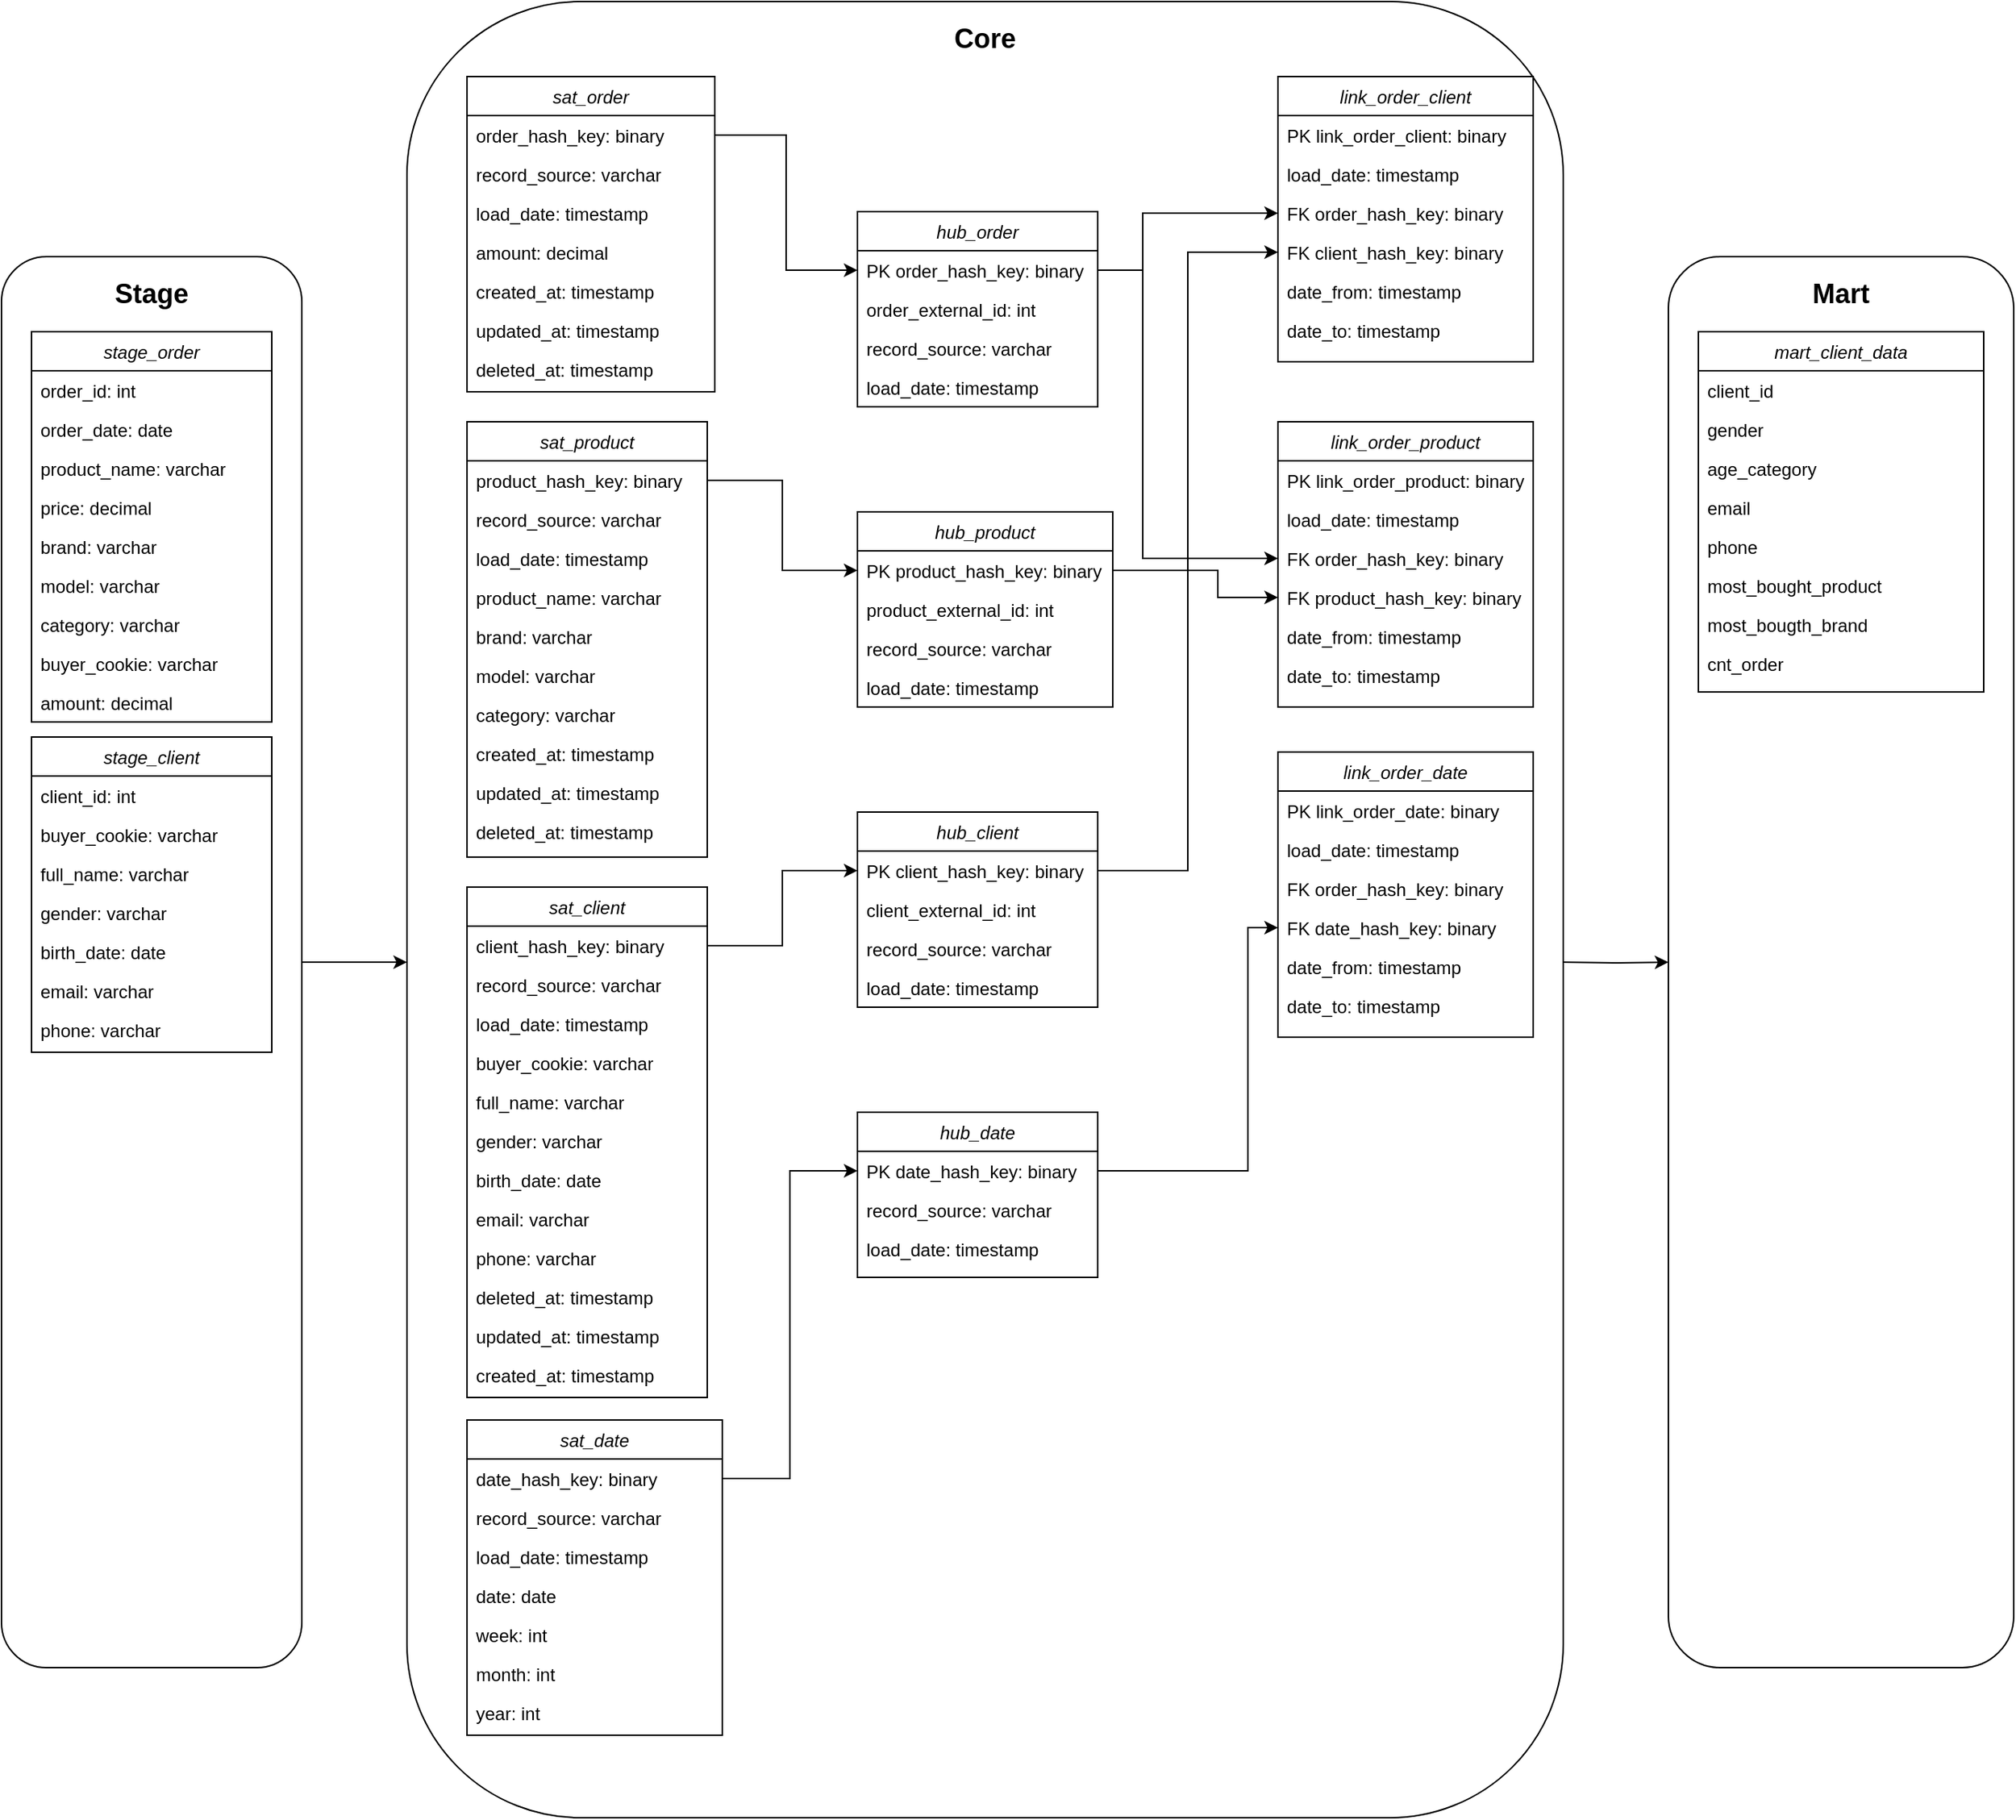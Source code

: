 <mxfile>
    <diagram id="C5RBs43oDa-KdzZeNtuy" name="Page-1">
        <mxGraphModel dx="2689" dy="2463" grid="1" gridSize="10" guides="1" tooltips="1" connect="1" arrows="1" fold="1" page="1" pageScale="1" pageWidth="3300" pageHeight="4681" math="0" shadow="0">
            <root>
                <mxCell id="WIyWlLk6GJQsqaUBKTNV-0"/>
                <mxCell id="WIyWlLk6GJQsqaUBKTNV-1" parent="WIyWlLk6GJQsqaUBKTNV-0"/>
                <mxCell id="T87z-9urlazj6H_egXJB-165" value="" style="rounded=1;whiteSpace=wrap;html=1;" parent="WIyWlLk6GJQsqaUBKTNV-1" vertex="1">
                    <mxGeometry x="370" y="80" width="770" height="1210" as="geometry"/>
                </mxCell>
                <mxCell id="9TkdJ6LL7SFrTJENFwhf-164" style="edgeStyle=orthogonalEdgeStyle;rounded=0;orthogonalLoop=1;jettySize=auto;html=1;exitX=1;exitY=0.5;exitDx=0;exitDy=0;entryX=0;entryY=0.5;entryDx=0;entryDy=0;" parent="WIyWlLk6GJQsqaUBKTNV-1" target="9TkdJ6LL7SFrTJENFwhf-108" edge="1">
                    <mxGeometry relative="1" as="geometry">
                        <mxPoint x="1140" y="720.0" as="sourcePoint"/>
                    </mxGeometry>
                </mxCell>
                <mxCell id="9TkdJ6LL7SFrTJENFwhf-108" value="" style="rounded=1;whiteSpace=wrap;html=1;" parent="WIyWlLk6GJQsqaUBKTNV-1" vertex="1">
                    <mxGeometry x="1210" y="250" width="230" height="940" as="geometry"/>
                </mxCell>
                <mxCell id="9TkdJ6LL7SFrTJENFwhf-165" style="edgeStyle=orthogonalEdgeStyle;rounded=0;orthogonalLoop=1;jettySize=auto;html=1;exitX=1;exitY=0.5;exitDx=0;exitDy=0;entryX=0;entryY=0.5;entryDx=0;entryDy=0;" parent="WIyWlLk6GJQsqaUBKTNV-1" source="9TkdJ6LL7SFrTJENFwhf-8" edge="1">
                    <mxGeometry relative="1" as="geometry">
                        <mxPoint x="370" y="720.0" as="targetPoint"/>
                    </mxGeometry>
                </mxCell>
                <mxCell id="9TkdJ6LL7SFrTJENFwhf-8" value="" style="rounded=1;whiteSpace=wrap;html=1;" parent="WIyWlLk6GJQsqaUBKTNV-1" vertex="1">
                    <mxGeometry x="100" y="250" width="200" height="940" as="geometry"/>
                </mxCell>
                <mxCell id="9TkdJ6LL7SFrTJENFwhf-0" value="stage_client" style="swimlane;fontStyle=2;align=center;verticalAlign=top;childLayout=stackLayout;horizontal=1;startSize=26;horizontalStack=0;resizeParent=1;resizeLast=0;collapsible=1;marginBottom=0;rounded=0;shadow=0;strokeWidth=1;" parent="WIyWlLk6GJQsqaUBKTNV-1" vertex="1">
                    <mxGeometry x="120" y="570" width="160" height="210" as="geometry">
                        <mxRectangle x="220" y="280" width="160" height="26" as="alternateBounds"/>
                    </mxGeometry>
                </mxCell>
                <mxCell id="9TkdJ6LL7SFrTJENFwhf-1" value="client_id: int" style="text;align=left;verticalAlign=top;spacingLeft=4;spacingRight=4;overflow=hidden;rotatable=0;points=[[0,0.5],[1,0.5]];portConstraint=eastwest;" parent="9TkdJ6LL7SFrTJENFwhf-0" vertex="1">
                    <mxGeometry y="26" width="160" height="26" as="geometry"/>
                </mxCell>
                <mxCell id="9TkdJ6LL7SFrTJENFwhf-2" value="buyer_cookie: varchar" style="text;align=left;verticalAlign=top;spacingLeft=4;spacingRight=4;overflow=hidden;rotatable=0;points=[[0,0.5],[1,0.5]];portConstraint=eastwest;rounded=0;shadow=0;html=0;" parent="9TkdJ6LL7SFrTJENFwhf-0" vertex="1">
                    <mxGeometry y="52" width="160" height="26" as="geometry"/>
                </mxCell>
                <mxCell id="9TkdJ6LL7SFrTJENFwhf-3" value="full_name: varchar" style="text;align=left;verticalAlign=top;spacingLeft=4;spacingRight=4;overflow=hidden;rotatable=0;points=[[0,0.5],[1,0.5]];portConstraint=eastwest;rounded=0;shadow=0;html=0;" parent="9TkdJ6LL7SFrTJENFwhf-0" vertex="1">
                    <mxGeometry y="78" width="160" height="26" as="geometry"/>
                </mxCell>
                <mxCell id="9TkdJ6LL7SFrTJENFwhf-18" value="gender: varchar" style="text;align=left;verticalAlign=top;spacingLeft=4;spacingRight=4;overflow=hidden;rotatable=0;points=[[0,0.5],[1,0.5]];portConstraint=eastwest;rounded=0;shadow=0;html=0;" parent="9TkdJ6LL7SFrTJENFwhf-0" vertex="1">
                    <mxGeometry y="104" width="160" height="26" as="geometry"/>
                </mxCell>
                <mxCell id="9TkdJ6LL7SFrTJENFwhf-19" value="birth_date: date" style="text;align=left;verticalAlign=top;spacingLeft=4;spacingRight=4;overflow=hidden;rotatable=0;points=[[0,0.5],[1,0.5]];portConstraint=eastwest;rounded=0;shadow=0;html=0;" parent="9TkdJ6LL7SFrTJENFwhf-0" vertex="1">
                    <mxGeometry y="130" width="160" height="26" as="geometry"/>
                </mxCell>
                <mxCell id="9TkdJ6LL7SFrTJENFwhf-20" value="email: varchar" style="text;align=left;verticalAlign=top;spacingLeft=4;spacingRight=4;overflow=hidden;rotatable=0;points=[[0,0.5],[1,0.5]];portConstraint=eastwest;rounded=0;shadow=0;html=0;" parent="9TkdJ6LL7SFrTJENFwhf-0" vertex="1">
                    <mxGeometry y="156" width="160" height="26" as="geometry"/>
                </mxCell>
                <mxCell id="9TkdJ6LL7SFrTJENFwhf-21" value="phone: varchar" style="text;align=left;verticalAlign=top;spacingLeft=4;spacingRight=4;overflow=hidden;rotatable=0;points=[[0,0.5],[1,0.5]];portConstraint=eastwest;rounded=0;shadow=0;html=0;" parent="9TkdJ6LL7SFrTJENFwhf-0" vertex="1">
                    <mxGeometry y="182" width="160" height="26" as="geometry"/>
                </mxCell>
                <mxCell id="9TkdJ6LL7SFrTJENFwhf-4" value="stage_order" style="swimlane;fontStyle=2;align=center;verticalAlign=top;childLayout=stackLayout;horizontal=1;startSize=26;horizontalStack=0;resizeParent=1;resizeLast=0;collapsible=1;marginBottom=0;rounded=0;shadow=0;strokeWidth=1;" parent="WIyWlLk6GJQsqaUBKTNV-1" vertex="1">
                    <mxGeometry x="120" y="300" width="160" height="260" as="geometry">
                        <mxRectangle x="230" y="140" width="160" height="26" as="alternateBounds"/>
                    </mxGeometry>
                </mxCell>
                <mxCell id="9TkdJ6LL7SFrTJENFwhf-5" value="order_id: int" style="text;align=left;verticalAlign=top;spacingLeft=4;spacingRight=4;overflow=hidden;rotatable=0;points=[[0,0.5],[1,0.5]];portConstraint=eastwest;" parent="9TkdJ6LL7SFrTJENFwhf-4" vertex="1">
                    <mxGeometry y="26" width="160" height="26" as="geometry"/>
                </mxCell>
                <mxCell id="9TkdJ6LL7SFrTJENFwhf-6" value="order_date: date" style="text;align=left;verticalAlign=top;spacingLeft=4;spacingRight=4;overflow=hidden;rotatable=0;points=[[0,0.5],[1,0.5]];portConstraint=eastwest;rounded=0;shadow=0;html=0;" parent="9TkdJ6LL7SFrTJENFwhf-4" vertex="1">
                    <mxGeometry y="52" width="160" height="26" as="geometry"/>
                </mxCell>
                <mxCell id="9TkdJ6LL7SFrTJENFwhf-7" value="product_name: varchar" style="text;align=left;verticalAlign=top;spacingLeft=4;spacingRight=4;overflow=hidden;rotatable=0;points=[[0,0.5],[1,0.5]];portConstraint=eastwest;rounded=0;shadow=0;html=0;" parent="9TkdJ6LL7SFrTJENFwhf-4" vertex="1">
                    <mxGeometry y="78" width="160" height="26" as="geometry"/>
                </mxCell>
                <mxCell id="9TkdJ6LL7SFrTJENFwhf-10" value="price: decimal" style="text;align=left;verticalAlign=top;spacingLeft=4;spacingRight=4;overflow=hidden;rotatable=0;points=[[0,0.5],[1,0.5]];portConstraint=eastwest;rounded=0;shadow=0;html=0;" parent="9TkdJ6LL7SFrTJENFwhf-4" vertex="1">
                    <mxGeometry y="104" width="160" height="26" as="geometry"/>
                </mxCell>
                <mxCell id="9TkdJ6LL7SFrTJENFwhf-12" value="brand: varchar" style="text;align=left;verticalAlign=top;spacingLeft=4;spacingRight=4;overflow=hidden;rotatable=0;points=[[0,0.5],[1,0.5]];portConstraint=eastwest;rounded=0;shadow=0;html=0;" parent="9TkdJ6LL7SFrTJENFwhf-4" vertex="1">
                    <mxGeometry y="130" width="160" height="26" as="geometry"/>
                </mxCell>
                <mxCell id="9TkdJ6LL7SFrTJENFwhf-14" value="model: varchar" style="text;align=left;verticalAlign=top;spacingLeft=4;spacingRight=4;overflow=hidden;rotatable=0;points=[[0,0.5],[1,0.5]];portConstraint=eastwest;rounded=0;shadow=0;html=0;" parent="9TkdJ6LL7SFrTJENFwhf-4" vertex="1">
                    <mxGeometry y="156" width="160" height="26" as="geometry"/>
                </mxCell>
                <mxCell id="9TkdJ6LL7SFrTJENFwhf-15" value="category: varchar" style="text;align=left;verticalAlign=top;spacingLeft=4;spacingRight=4;overflow=hidden;rotatable=0;points=[[0,0.5],[1,0.5]];portConstraint=eastwest;rounded=0;shadow=0;html=0;" parent="9TkdJ6LL7SFrTJENFwhf-4" vertex="1">
                    <mxGeometry y="182" width="160" height="26" as="geometry"/>
                </mxCell>
                <mxCell id="9TkdJ6LL7SFrTJENFwhf-17" value="buyer_cookie: varchar" style="text;align=left;verticalAlign=top;spacingLeft=4;spacingRight=4;overflow=hidden;rotatable=0;points=[[0,0.5],[1,0.5]];portConstraint=eastwest;rounded=0;shadow=0;html=0;" parent="9TkdJ6LL7SFrTJENFwhf-4" vertex="1">
                    <mxGeometry y="208" width="160" height="26" as="geometry"/>
                </mxCell>
                <mxCell id="9TkdJ6LL7SFrTJENFwhf-16" value="amount: decimal" style="text;align=left;verticalAlign=top;spacingLeft=4;spacingRight=4;overflow=hidden;rotatable=0;points=[[0,0.5],[1,0.5]];portConstraint=eastwest;rounded=0;shadow=0;html=0;" parent="9TkdJ6LL7SFrTJENFwhf-4" vertex="1">
                    <mxGeometry y="234" width="160" height="26" as="geometry"/>
                </mxCell>
                <mxCell id="9TkdJ6LL7SFrTJENFwhf-9" value="&lt;h2&gt;Stage&lt;/h2&gt;" style="text;html=1;strokeColor=none;fillColor=none;align=center;verticalAlign=middle;whiteSpace=wrap;rounded=0;" parent="WIyWlLk6GJQsqaUBKTNV-1" vertex="1">
                    <mxGeometry x="170" y="260" width="60" height="30" as="geometry"/>
                </mxCell>
                <mxCell id="9TkdJ6LL7SFrTJENFwhf-24" value="mart_client_data" style="swimlane;fontStyle=2;align=center;verticalAlign=top;childLayout=stackLayout;horizontal=1;startSize=26;horizontalStack=0;resizeParent=1;resizeLast=0;collapsible=1;marginBottom=0;rounded=0;shadow=0;strokeWidth=1;" parent="WIyWlLk6GJQsqaUBKTNV-1" vertex="1">
                    <mxGeometry x="1230" y="300" width="190" height="240" as="geometry">
                        <mxRectangle x="230" y="140" width="160" height="26" as="alternateBounds"/>
                    </mxGeometry>
                </mxCell>
                <mxCell id="9TkdJ6LL7SFrTJENFwhf-25" value="client_id" style="text;align=left;verticalAlign=top;spacingLeft=4;spacingRight=4;overflow=hidden;rotatable=0;points=[[0,0.5],[1,0.5]];portConstraint=eastwest;" parent="9TkdJ6LL7SFrTJENFwhf-24" vertex="1">
                    <mxGeometry y="26" width="190" height="26" as="geometry"/>
                </mxCell>
                <mxCell id="9TkdJ6LL7SFrTJENFwhf-26" value="gender" style="text;align=left;verticalAlign=top;spacingLeft=4;spacingRight=4;overflow=hidden;rotatable=0;points=[[0,0.5],[1,0.5]];portConstraint=eastwest;rounded=0;shadow=0;html=0;" parent="9TkdJ6LL7SFrTJENFwhf-24" vertex="1">
                    <mxGeometry y="52" width="190" height="26" as="geometry"/>
                </mxCell>
                <mxCell id="9TkdJ6LL7SFrTJENFwhf-27" value="age_category" style="text;align=left;verticalAlign=top;spacingLeft=4;spacingRight=4;overflow=hidden;rotatable=0;points=[[0,0.5],[1,0.5]];portConstraint=eastwest;rounded=0;shadow=0;html=0;" parent="9TkdJ6LL7SFrTJENFwhf-24" vertex="1">
                    <mxGeometry y="78" width="190" height="26" as="geometry"/>
                </mxCell>
                <mxCell id="9TkdJ6LL7SFrTJENFwhf-28" value="email" style="text;align=left;verticalAlign=top;spacingLeft=4;spacingRight=4;overflow=hidden;rotatable=0;points=[[0,0.5],[1,0.5]];portConstraint=eastwest;rounded=0;shadow=0;html=0;" parent="9TkdJ6LL7SFrTJENFwhf-24" vertex="1">
                    <mxGeometry y="104" width="190" height="26" as="geometry"/>
                </mxCell>
                <mxCell id="9TkdJ6LL7SFrTJENFwhf-29" value="phone" style="text;align=left;verticalAlign=top;spacingLeft=4;spacingRight=4;overflow=hidden;rotatable=0;points=[[0,0.5],[1,0.5]];portConstraint=eastwest;rounded=0;shadow=0;html=0;" parent="9TkdJ6LL7SFrTJENFwhf-24" vertex="1">
                    <mxGeometry y="130" width="190" height="26" as="geometry"/>
                </mxCell>
                <mxCell id="9TkdJ6LL7SFrTJENFwhf-30" value="most_bought_product" style="text;align=left;verticalAlign=top;spacingLeft=4;spacingRight=4;overflow=hidden;rotatable=0;points=[[0,0.5],[1,0.5]];portConstraint=eastwest;rounded=0;shadow=0;html=0;" parent="9TkdJ6LL7SFrTJENFwhf-24" vertex="1">
                    <mxGeometry y="156" width="190" height="26" as="geometry"/>
                </mxCell>
                <mxCell id="9TkdJ6LL7SFrTJENFwhf-31" value="most_bougth_brand" style="text;align=left;verticalAlign=top;spacingLeft=4;spacingRight=4;overflow=hidden;rotatable=0;points=[[0,0.5],[1,0.5]];portConstraint=eastwest;rounded=0;shadow=0;html=0;" parent="9TkdJ6LL7SFrTJENFwhf-24" vertex="1">
                    <mxGeometry y="182" width="190" height="26" as="geometry"/>
                </mxCell>
                <mxCell id="9TkdJ6LL7SFrTJENFwhf-33" value="cnt_order" style="text;align=left;verticalAlign=top;spacingLeft=4;spacingRight=4;overflow=hidden;rotatable=0;points=[[0,0.5],[1,0.5]];portConstraint=eastwest;rounded=0;shadow=0;html=0;" parent="9TkdJ6LL7SFrTJENFwhf-24" vertex="1">
                    <mxGeometry y="208" width="190" height="26" as="geometry"/>
                </mxCell>
                <mxCell id="9TkdJ6LL7SFrTJENFwhf-35" value="sat_product" style="swimlane;fontStyle=2;align=center;verticalAlign=top;childLayout=stackLayout;horizontal=1;startSize=26;horizontalStack=0;resizeParent=1;resizeLast=0;collapsible=1;marginBottom=0;rounded=0;shadow=0;strokeWidth=1;" parent="WIyWlLk6GJQsqaUBKTNV-1" vertex="1">
                    <mxGeometry x="410" y="360" width="160" height="290" as="geometry">
                        <mxRectangle x="230" y="140" width="160" height="26" as="alternateBounds"/>
                    </mxGeometry>
                </mxCell>
                <mxCell id="9TkdJ6LL7SFrTJENFwhf-36" value="product_hash_key: binary" style="text;align=left;verticalAlign=top;spacingLeft=4;spacingRight=4;overflow=hidden;rotatable=0;points=[[0,0.5],[1,0.5]];portConstraint=eastwest;" parent="9TkdJ6LL7SFrTJENFwhf-35" vertex="1">
                    <mxGeometry y="26" width="160" height="26" as="geometry"/>
                </mxCell>
                <mxCell id="T87z-9urlazj6H_egXJB-32" value="record_source: varchar" style="text;align=left;verticalAlign=top;spacingLeft=4;spacingRight=4;overflow=hidden;rotatable=0;points=[[0,0.5],[1,0.5]];portConstraint=eastwest;" parent="9TkdJ6LL7SFrTJENFwhf-35" vertex="1">
                    <mxGeometry y="52" width="160" height="26" as="geometry"/>
                </mxCell>
                <mxCell id="T87z-9urlazj6H_egXJB-33" value="load_date: timestamp" style="text;align=left;verticalAlign=top;spacingLeft=4;spacingRight=4;overflow=hidden;rotatable=0;points=[[0,0.5],[1,0.5]];portConstraint=eastwest;" parent="9TkdJ6LL7SFrTJENFwhf-35" vertex="1">
                    <mxGeometry y="78" width="160" height="26" as="geometry"/>
                </mxCell>
                <mxCell id="9TkdJ6LL7SFrTJENFwhf-37" value="product_name: varchar" style="text;align=left;verticalAlign=top;spacingLeft=4;spacingRight=4;overflow=hidden;rotatable=0;points=[[0,0.5],[1,0.5]];portConstraint=eastwest;rounded=0;shadow=0;html=0;" parent="9TkdJ6LL7SFrTJENFwhf-35" vertex="1">
                    <mxGeometry y="104" width="160" height="26" as="geometry"/>
                </mxCell>
                <mxCell id="9TkdJ6LL7SFrTJENFwhf-38" value="brand: varchar" style="text;align=left;verticalAlign=top;spacingLeft=4;spacingRight=4;overflow=hidden;rotatable=0;points=[[0,0.5],[1,0.5]];portConstraint=eastwest;rounded=0;shadow=0;html=0;" parent="9TkdJ6LL7SFrTJENFwhf-35" vertex="1">
                    <mxGeometry y="130" width="160" height="26" as="geometry"/>
                </mxCell>
                <mxCell id="9TkdJ6LL7SFrTJENFwhf-39" value="model: varchar" style="text;align=left;verticalAlign=top;spacingLeft=4;spacingRight=4;overflow=hidden;rotatable=0;points=[[0,0.5],[1,0.5]];portConstraint=eastwest;rounded=0;shadow=0;html=0;" parent="9TkdJ6LL7SFrTJENFwhf-35" vertex="1">
                    <mxGeometry y="156" width="160" height="26" as="geometry"/>
                </mxCell>
                <mxCell id="9TkdJ6LL7SFrTJENFwhf-40" value="category: varchar" style="text;align=left;verticalAlign=top;spacingLeft=4;spacingRight=4;overflow=hidden;rotatable=0;points=[[0,0.5],[1,0.5]];portConstraint=eastwest;rounded=0;shadow=0;html=0;" parent="9TkdJ6LL7SFrTJENFwhf-35" vertex="1">
                    <mxGeometry y="182" width="160" height="26" as="geometry"/>
                </mxCell>
                <mxCell id="9TkdJ6LL7SFrTJENFwhf-41" value="created_at: timestamp" style="text;align=left;verticalAlign=top;spacingLeft=4;spacingRight=4;overflow=hidden;rotatable=0;points=[[0,0.5],[1,0.5]];portConstraint=eastwest;rounded=0;shadow=0;html=0;" parent="9TkdJ6LL7SFrTJENFwhf-35" vertex="1">
                    <mxGeometry y="208" width="160" height="26" as="geometry"/>
                </mxCell>
                <mxCell id="T87z-9urlazj6H_egXJB-34" value="updated_at: timestamp" style="text;align=left;verticalAlign=top;spacingLeft=4;spacingRight=4;overflow=hidden;rotatable=0;points=[[0,0.5],[1,0.5]];portConstraint=eastwest;rounded=0;shadow=0;html=0;" parent="9TkdJ6LL7SFrTJENFwhf-35" vertex="1">
                    <mxGeometry y="234" width="160" height="26" as="geometry"/>
                </mxCell>
                <mxCell id="T87z-9urlazj6H_egXJB-35" value="deleted_at: timestamp" style="text;align=left;verticalAlign=top;spacingLeft=4;spacingRight=4;overflow=hidden;rotatable=0;points=[[0,0.5],[1,0.5]];portConstraint=eastwest;rounded=0;shadow=0;html=0;" parent="9TkdJ6LL7SFrTJENFwhf-35" vertex="1">
                    <mxGeometry y="260" width="160" height="26" as="geometry"/>
                </mxCell>
                <mxCell id="9TkdJ6LL7SFrTJENFwhf-45" value="sat_client" style="swimlane;fontStyle=2;align=center;verticalAlign=top;childLayout=stackLayout;horizontal=1;startSize=26;horizontalStack=0;resizeParent=1;resizeLast=0;collapsible=1;marginBottom=0;rounded=0;shadow=0;strokeWidth=1;" parent="WIyWlLk6GJQsqaUBKTNV-1" vertex="1">
                    <mxGeometry x="410" y="670" width="160" height="340" as="geometry">
                        <mxRectangle x="230" y="140" width="160" height="26" as="alternateBounds"/>
                    </mxGeometry>
                </mxCell>
                <mxCell id="9TkdJ6LL7SFrTJENFwhf-46" value="client_hash_key: binary" style="text;align=left;verticalAlign=top;spacingLeft=4;spacingRight=4;overflow=hidden;rotatable=0;points=[[0,0.5],[1,0.5]];portConstraint=eastwest;" parent="9TkdJ6LL7SFrTJENFwhf-45" vertex="1">
                    <mxGeometry y="26" width="160" height="26" as="geometry"/>
                </mxCell>
                <mxCell id="T87z-9urlazj6H_egXJB-40" value="record_source: varchar" style="text;align=left;verticalAlign=top;spacingLeft=4;spacingRight=4;overflow=hidden;rotatable=0;points=[[0,0.5],[1,0.5]];portConstraint=eastwest;" parent="9TkdJ6LL7SFrTJENFwhf-45" vertex="1">
                    <mxGeometry y="52" width="160" height="26" as="geometry"/>
                </mxCell>
                <mxCell id="T87z-9urlazj6H_egXJB-39" value="load_date: timestamp" style="text;align=left;verticalAlign=top;spacingLeft=4;spacingRight=4;overflow=hidden;rotatable=0;points=[[0,0.5],[1,0.5]];portConstraint=eastwest;" parent="9TkdJ6LL7SFrTJENFwhf-45" vertex="1">
                    <mxGeometry y="78" width="160" height="26" as="geometry"/>
                </mxCell>
                <mxCell id="9TkdJ6LL7SFrTJENFwhf-47" value="buyer_cookie: varchar" style="text;align=left;verticalAlign=top;spacingLeft=4;spacingRight=4;overflow=hidden;rotatable=0;points=[[0,0.5],[1,0.5]];portConstraint=eastwest;rounded=0;shadow=0;html=0;" parent="9TkdJ6LL7SFrTJENFwhf-45" vertex="1">
                    <mxGeometry y="104" width="160" height="26" as="geometry"/>
                </mxCell>
                <mxCell id="9TkdJ6LL7SFrTJENFwhf-48" value="full_name: varchar" style="text;align=left;verticalAlign=top;spacingLeft=4;spacingRight=4;overflow=hidden;rotatable=0;points=[[0,0.5],[1,0.5]];portConstraint=eastwest;rounded=0;shadow=0;html=0;" parent="9TkdJ6LL7SFrTJENFwhf-45" vertex="1">
                    <mxGeometry y="130" width="160" height="26" as="geometry"/>
                </mxCell>
                <mxCell id="9TkdJ6LL7SFrTJENFwhf-49" value="gender: varchar" style="text;align=left;verticalAlign=top;spacingLeft=4;spacingRight=4;overflow=hidden;rotatable=0;points=[[0,0.5],[1,0.5]];portConstraint=eastwest;rounded=0;shadow=0;html=0;" parent="9TkdJ6LL7SFrTJENFwhf-45" vertex="1">
                    <mxGeometry y="156" width="160" height="26" as="geometry"/>
                </mxCell>
                <mxCell id="9TkdJ6LL7SFrTJENFwhf-50" value="birth_date: date" style="text;align=left;verticalAlign=top;spacingLeft=4;spacingRight=4;overflow=hidden;rotatable=0;points=[[0,0.5],[1,0.5]];portConstraint=eastwest;rounded=0;shadow=0;html=0;" parent="9TkdJ6LL7SFrTJENFwhf-45" vertex="1">
                    <mxGeometry y="182" width="160" height="26" as="geometry"/>
                </mxCell>
                <mxCell id="9TkdJ6LL7SFrTJENFwhf-51" value="email: varchar" style="text;align=left;verticalAlign=top;spacingLeft=4;spacingRight=4;overflow=hidden;rotatable=0;points=[[0,0.5],[1,0.5]];portConstraint=eastwest;rounded=0;shadow=0;html=0;" parent="9TkdJ6LL7SFrTJENFwhf-45" vertex="1">
                    <mxGeometry y="208" width="160" height="26" as="geometry"/>
                </mxCell>
                <mxCell id="9TkdJ6LL7SFrTJENFwhf-52" value="phone: varchar" style="text;align=left;verticalAlign=top;spacingLeft=4;spacingRight=4;overflow=hidden;rotatable=0;points=[[0,0.5],[1,0.5]];portConstraint=eastwest;rounded=0;shadow=0;html=0;" parent="9TkdJ6LL7SFrTJENFwhf-45" vertex="1">
                    <mxGeometry y="234" width="160" height="26" as="geometry"/>
                </mxCell>
                <mxCell id="T87z-9urlazj6H_egXJB-43" value="deleted_at: timestamp" style="text;align=left;verticalAlign=top;spacingLeft=4;spacingRight=4;overflow=hidden;rotatable=0;points=[[0,0.5],[1,0.5]];portConstraint=eastwest;rounded=0;shadow=0;html=0;" parent="9TkdJ6LL7SFrTJENFwhf-45" vertex="1">
                    <mxGeometry y="260" width="160" height="26" as="geometry"/>
                </mxCell>
                <mxCell id="T87z-9urlazj6H_egXJB-42" value="updated_at: timestamp" style="text;align=left;verticalAlign=top;spacingLeft=4;spacingRight=4;overflow=hidden;rotatable=0;points=[[0,0.5],[1,0.5]];portConstraint=eastwest;rounded=0;shadow=0;html=0;" parent="9TkdJ6LL7SFrTJENFwhf-45" vertex="1">
                    <mxGeometry y="286" width="160" height="26" as="geometry"/>
                </mxCell>
                <mxCell id="T87z-9urlazj6H_egXJB-41" value="created_at: timestamp" style="text;align=left;verticalAlign=top;spacingLeft=4;spacingRight=4;overflow=hidden;rotatable=0;points=[[0,0.5],[1,0.5]];portConstraint=eastwest;rounded=0;shadow=0;html=0;" parent="9TkdJ6LL7SFrTJENFwhf-45" vertex="1">
                    <mxGeometry y="312" width="160" height="26" as="geometry"/>
                </mxCell>
                <mxCell id="9TkdJ6LL7SFrTJENFwhf-68" value="link_order_product" style="swimlane;fontStyle=2;align=center;verticalAlign=top;childLayout=stackLayout;horizontal=1;startSize=26;horizontalStack=0;resizeParent=1;resizeLast=0;collapsible=1;marginBottom=0;rounded=0;shadow=0;strokeWidth=1;" parent="WIyWlLk6GJQsqaUBKTNV-1" vertex="1">
                    <mxGeometry x="950" y="360" width="170" height="190" as="geometry">
                        <mxRectangle x="230" y="140" width="160" height="26" as="alternateBounds"/>
                    </mxGeometry>
                </mxCell>
                <mxCell id="9TkdJ6LL7SFrTJENFwhf-69" value="PK link_order_product: binary" style="text;align=left;verticalAlign=top;spacingLeft=4;spacingRight=4;overflow=hidden;rotatable=0;points=[[0,0.5],[1,0.5]];portConstraint=eastwest;" parent="9TkdJ6LL7SFrTJENFwhf-68" vertex="1">
                    <mxGeometry y="26" width="170" height="26" as="geometry"/>
                </mxCell>
                <mxCell id="9TkdJ6LL7SFrTJENFwhf-70" value="load_date: timestamp" style="text;align=left;verticalAlign=top;spacingLeft=4;spacingRight=4;overflow=hidden;rotatable=0;points=[[0,0.5],[1,0.5]];portConstraint=eastwest;rounded=0;shadow=0;html=0;" parent="9TkdJ6LL7SFrTJENFwhf-68" vertex="1">
                    <mxGeometry y="52" width="170" height="26" as="geometry"/>
                </mxCell>
                <mxCell id="9TkdJ6LL7SFrTJENFwhf-73" value="FK order_hash_key: binary" style="text;align=left;verticalAlign=top;spacingLeft=4;spacingRight=4;overflow=hidden;rotatable=0;points=[[0,0.5],[1,0.5]];portConstraint=eastwest;rounded=0;shadow=0;html=0;" parent="9TkdJ6LL7SFrTJENFwhf-68" vertex="1">
                    <mxGeometry y="78" width="170" height="26" as="geometry"/>
                </mxCell>
                <mxCell id="T87z-9urlazj6H_egXJB-79" value="FK product_hash_key: binary" style="text;align=left;verticalAlign=top;spacingLeft=4;spacingRight=4;overflow=hidden;rotatable=0;points=[[0,0.5],[1,0.5]];portConstraint=eastwest;rounded=0;shadow=0;html=0;" parent="9TkdJ6LL7SFrTJENFwhf-68" vertex="1">
                    <mxGeometry y="104" width="170" height="26" as="geometry"/>
                </mxCell>
                <mxCell id="T87z-9urlazj6H_egXJB-85" value="date_from: timestamp" style="text;align=left;verticalAlign=top;spacingLeft=4;spacingRight=4;overflow=hidden;rotatable=0;points=[[0,0.5],[1,0.5]];portConstraint=eastwest;rounded=0;shadow=0;html=0;" parent="9TkdJ6LL7SFrTJENFwhf-68" vertex="1">
                    <mxGeometry y="130" width="170" height="26" as="geometry"/>
                </mxCell>
                <mxCell id="T87z-9urlazj6H_egXJB-86" value="date_to: timestamp" style="text;align=left;verticalAlign=top;spacingLeft=4;spacingRight=4;overflow=hidden;rotatable=0;points=[[0,0.5],[1,0.5]];portConstraint=eastwest;rounded=0;shadow=0;html=0;" parent="9TkdJ6LL7SFrTJENFwhf-68" vertex="1">
                    <mxGeometry y="156" width="170" height="26" as="geometry"/>
                </mxCell>
                <mxCell id="9TkdJ6LL7SFrTJENFwhf-76" value="sat_order" style="swimlane;fontStyle=2;align=center;verticalAlign=top;childLayout=stackLayout;horizontal=1;startSize=26;horizontalStack=0;resizeParent=1;resizeLast=0;collapsible=1;marginBottom=0;rounded=0;shadow=0;strokeWidth=1;" parent="WIyWlLk6GJQsqaUBKTNV-1" vertex="1">
                    <mxGeometry x="410" y="130" width="165" height="210" as="geometry">
                        <mxRectangle x="230" y="140" width="160" height="26" as="alternateBounds"/>
                    </mxGeometry>
                </mxCell>
                <mxCell id="9TkdJ6LL7SFrTJENFwhf-77" value="order_hash_key: binary" style="text;align=left;verticalAlign=top;spacingLeft=4;spacingRight=4;overflow=hidden;rotatable=0;points=[[0,0.5],[1,0.5]];portConstraint=eastwest;" parent="9TkdJ6LL7SFrTJENFwhf-76" vertex="1">
                    <mxGeometry y="26" width="165" height="26" as="geometry"/>
                </mxCell>
                <mxCell id="9TkdJ6LL7SFrTJENFwhf-92" value="record_source: varchar" style="text;align=left;verticalAlign=top;spacingLeft=4;spacingRight=4;overflow=hidden;rotatable=0;points=[[0,0.5],[1,0.5]];portConstraint=eastwest;rounded=0;shadow=0;html=0;" parent="9TkdJ6LL7SFrTJENFwhf-76" vertex="1">
                    <mxGeometry y="52" width="165" height="26" as="geometry"/>
                </mxCell>
                <mxCell id="T87z-9urlazj6H_egXJB-4" value="load_date: timestamp" style="text;align=left;verticalAlign=top;spacingLeft=4;spacingRight=4;overflow=hidden;rotatable=0;points=[[0,0.5],[1,0.5]];portConstraint=eastwest;rounded=0;shadow=0;html=0;" parent="9TkdJ6LL7SFrTJENFwhf-76" vertex="1">
                    <mxGeometry y="78" width="165" height="26" as="geometry"/>
                </mxCell>
                <mxCell id="T87z-9urlazj6H_egXJB-31" value="amount: decimal" style="text;align=left;verticalAlign=top;spacingLeft=4;spacingRight=4;overflow=hidden;rotatable=0;points=[[0,0.5],[1,0.5]];portConstraint=eastwest;rounded=0;shadow=0;html=0;" parent="9TkdJ6LL7SFrTJENFwhf-76" vertex="1">
                    <mxGeometry y="104" width="165" height="26" as="geometry"/>
                </mxCell>
                <mxCell id="T87z-9urlazj6H_egXJB-36" value="created_at: timestamp" style="text;align=left;verticalAlign=top;spacingLeft=4;spacingRight=4;overflow=hidden;rotatable=0;points=[[0,0.5],[1,0.5]];portConstraint=eastwest;rounded=0;shadow=0;html=0;" parent="9TkdJ6LL7SFrTJENFwhf-76" vertex="1">
                    <mxGeometry y="130" width="165" height="26" as="geometry"/>
                </mxCell>
                <mxCell id="T87z-9urlazj6H_egXJB-37" value="updated_at: timestamp" style="text;align=left;verticalAlign=top;spacingLeft=4;spacingRight=4;overflow=hidden;rotatable=0;points=[[0,0.5],[1,0.5]];portConstraint=eastwest;rounded=0;shadow=0;html=0;" parent="9TkdJ6LL7SFrTJENFwhf-76" vertex="1">
                    <mxGeometry y="156" width="165" height="26" as="geometry"/>
                </mxCell>
                <mxCell id="T87z-9urlazj6H_egXJB-38" value="deleted_at: timestamp" style="text;align=left;verticalAlign=top;spacingLeft=4;spacingRight=4;overflow=hidden;rotatable=0;points=[[0,0.5],[1,0.5]];portConstraint=eastwest;rounded=0;shadow=0;html=0;" parent="9TkdJ6LL7SFrTJENFwhf-76" vertex="1">
                    <mxGeometry y="182" width="165" height="26" as="geometry"/>
                </mxCell>
                <mxCell id="9TkdJ6LL7SFrTJENFwhf-109" value="&lt;h2&gt;Mart&lt;/h2&gt;" style="text;html=1;strokeColor=none;fillColor=none;align=center;verticalAlign=middle;whiteSpace=wrap;rounded=0;" parent="WIyWlLk6GJQsqaUBKTNV-1" vertex="1">
                    <mxGeometry x="1295" y="260" width="60" height="30" as="geometry"/>
                </mxCell>
                <mxCell id="T87z-9urlazj6H_egXJB-1" value="hub_order" style="swimlane;fontStyle=2;align=center;verticalAlign=top;childLayout=stackLayout;horizontal=1;startSize=26;horizontalStack=0;resizeParent=1;resizeLast=0;collapsible=1;marginBottom=0;rounded=0;shadow=0;strokeWidth=1;" parent="WIyWlLk6GJQsqaUBKTNV-1" vertex="1">
                    <mxGeometry x="670" y="220" width="160" height="130" as="geometry">
                        <mxRectangle x="230" y="140" width="160" height="26" as="alternateBounds"/>
                    </mxGeometry>
                </mxCell>
                <mxCell id="T87z-9urlazj6H_egXJB-2" value="PK order_hash_key: binary" style="text;align=left;verticalAlign=top;spacingLeft=4;spacingRight=4;overflow=hidden;rotatable=0;points=[[0,0.5],[1,0.5]];portConstraint=eastwest;" parent="T87z-9urlazj6H_egXJB-1" vertex="1">
                    <mxGeometry y="26" width="160" height="26" as="geometry"/>
                </mxCell>
                <mxCell id="T87z-9urlazj6H_egXJB-3" value="order_external_id: int" style="text;align=left;verticalAlign=top;spacingLeft=4;spacingRight=4;overflow=hidden;rotatable=0;points=[[0,0.5],[1,0.5]];portConstraint=eastwest;rounded=0;shadow=0;html=0;" parent="T87z-9urlazj6H_egXJB-1" vertex="1">
                    <mxGeometry y="52" width="160" height="26" as="geometry"/>
                </mxCell>
                <mxCell id="T87z-9urlazj6H_egXJB-5" value="record_source: varchar" style="text;align=left;verticalAlign=top;spacingLeft=4;spacingRight=4;overflow=hidden;rotatable=0;points=[[0,0.5],[1,0.5]];portConstraint=eastwest;rounded=0;shadow=0;html=0;" parent="T87z-9urlazj6H_egXJB-1" vertex="1">
                    <mxGeometry y="78" width="160" height="26" as="geometry"/>
                </mxCell>
                <mxCell id="T87z-9urlazj6H_egXJB-6" value="load_date: timestamp" style="text;align=left;verticalAlign=top;spacingLeft=4;spacingRight=4;overflow=hidden;rotatable=0;points=[[0,0.5],[1,0.5]];portConstraint=eastwest;rounded=0;shadow=0;html=0;" parent="T87z-9urlazj6H_egXJB-1" vertex="1">
                    <mxGeometry y="104" width="160" height="26" as="geometry"/>
                </mxCell>
                <mxCell id="T87z-9urlazj6H_egXJB-7" value="hub_product" style="swimlane;fontStyle=2;align=center;verticalAlign=top;childLayout=stackLayout;horizontal=1;startSize=26;horizontalStack=0;resizeParent=1;resizeLast=0;collapsible=1;marginBottom=0;rounded=0;shadow=0;strokeWidth=1;" parent="WIyWlLk6GJQsqaUBKTNV-1" vertex="1">
                    <mxGeometry x="670" y="420" width="170" height="130" as="geometry">
                        <mxRectangle x="230" y="140" width="160" height="26" as="alternateBounds"/>
                    </mxGeometry>
                </mxCell>
                <mxCell id="T87z-9urlazj6H_egXJB-8" value="PK product_hash_key: binary" style="text;align=left;verticalAlign=top;spacingLeft=4;spacingRight=4;overflow=hidden;rotatable=0;points=[[0,0.5],[1,0.5]];portConstraint=eastwest;" parent="T87z-9urlazj6H_egXJB-7" vertex="1">
                    <mxGeometry y="26" width="170" height="26" as="geometry"/>
                </mxCell>
                <mxCell id="T87z-9urlazj6H_egXJB-9" value="product_external_id: int" style="text;align=left;verticalAlign=top;spacingLeft=4;spacingRight=4;overflow=hidden;rotatable=0;points=[[0,0.5],[1,0.5]];portConstraint=eastwest;rounded=0;shadow=0;html=0;" parent="T87z-9urlazj6H_egXJB-7" vertex="1">
                    <mxGeometry y="52" width="170" height="26" as="geometry"/>
                </mxCell>
                <mxCell id="T87z-9urlazj6H_egXJB-10" value="record_source: varchar" style="text;align=left;verticalAlign=top;spacingLeft=4;spacingRight=4;overflow=hidden;rotatable=0;points=[[0,0.5],[1,0.5]];portConstraint=eastwest;rounded=0;shadow=0;html=0;" parent="T87z-9urlazj6H_egXJB-7" vertex="1">
                    <mxGeometry y="78" width="170" height="26" as="geometry"/>
                </mxCell>
                <mxCell id="T87z-9urlazj6H_egXJB-11" value="load_date: timestamp" style="text;align=left;verticalAlign=top;spacingLeft=4;spacingRight=4;overflow=hidden;rotatable=0;points=[[0,0.5],[1,0.5]];portConstraint=eastwest;rounded=0;shadow=0;html=0;" parent="T87z-9urlazj6H_egXJB-7" vertex="1">
                    <mxGeometry y="104" width="170" height="26" as="geometry"/>
                </mxCell>
                <mxCell id="T87z-9urlazj6H_egXJB-14" value="hub_client" style="swimlane;fontStyle=2;align=center;verticalAlign=top;childLayout=stackLayout;horizontal=1;startSize=26;horizontalStack=0;resizeParent=1;resizeLast=0;collapsible=1;marginBottom=0;rounded=0;shadow=0;strokeWidth=1;" parent="WIyWlLk6GJQsqaUBKTNV-1" vertex="1">
                    <mxGeometry x="670" y="620" width="160" height="130" as="geometry">
                        <mxRectangle x="230" y="140" width="160" height="26" as="alternateBounds"/>
                    </mxGeometry>
                </mxCell>
                <mxCell id="T87z-9urlazj6H_egXJB-15" value="PK client_hash_key: binary" style="text;align=left;verticalAlign=top;spacingLeft=4;spacingRight=4;overflow=hidden;rotatable=0;points=[[0,0.5],[1,0.5]];portConstraint=eastwest;" parent="T87z-9urlazj6H_egXJB-14" vertex="1">
                    <mxGeometry y="26" width="160" height="26" as="geometry"/>
                </mxCell>
                <mxCell id="T87z-9urlazj6H_egXJB-16" value="client_external_id: int" style="text;align=left;verticalAlign=top;spacingLeft=4;spacingRight=4;overflow=hidden;rotatable=0;points=[[0,0.5],[1,0.5]];portConstraint=eastwest;rounded=0;shadow=0;html=0;" parent="T87z-9urlazj6H_egXJB-14" vertex="1">
                    <mxGeometry y="52" width="160" height="26" as="geometry"/>
                </mxCell>
                <mxCell id="T87z-9urlazj6H_egXJB-17" value="record_source: varchar" style="text;align=left;verticalAlign=top;spacingLeft=4;spacingRight=4;overflow=hidden;rotatable=0;points=[[0,0.5],[1,0.5]];portConstraint=eastwest;rounded=0;shadow=0;html=0;" parent="T87z-9urlazj6H_egXJB-14" vertex="1">
                    <mxGeometry y="78" width="160" height="26" as="geometry"/>
                </mxCell>
                <mxCell id="T87z-9urlazj6H_egXJB-18" value="load_date: timestamp" style="text;align=left;verticalAlign=top;spacingLeft=4;spacingRight=4;overflow=hidden;rotatable=0;points=[[0,0.5],[1,0.5]];portConstraint=eastwest;rounded=0;shadow=0;html=0;" parent="T87z-9urlazj6H_egXJB-14" vertex="1">
                    <mxGeometry y="104" width="160" height="26" as="geometry"/>
                </mxCell>
                <mxCell id="T87z-9urlazj6H_egXJB-64" value="hub_date" style="swimlane;fontStyle=2;align=center;verticalAlign=top;childLayout=stackLayout;horizontal=1;startSize=26;horizontalStack=0;resizeParent=1;resizeLast=0;collapsible=1;marginBottom=0;rounded=0;shadow=0;strokeWidth=1;" parent="WIyWlLk6GJQsqaUBKTNV-1" vertex="1">
                    <mxGeometry x="670" y="820" width="160" height="110" as="geometry">
                        <mxRectangle x="230" y="140" width="160" height="26" as="alternateBounds"/>
                    </mxGeometry>
                </mxCell>
                <mxCell id="T87z-9urlazj6H_egXJB-65" value="PK date_hash_key: binary" style="text;align=left;verticalAlign=top;spacingLeft=4;spacingRight=4;overflow=hidden;rotatable=0;points=[[0,0.5],[1,0.5]];portConstraint=eastwest;" parent="T87z-9urlazj6H_egXJB-64" vertex="1">
                    <mxGeometry y="26" width="160" height="26" as="geometry"/>
                </mxCell>
                <mxCell id="T87z-9urlazj6H_egXJB-67" value="record_source: varchar" style="text;align=left;verticalAlign=top;spacingLeft=4;spacingRight=4;overflow=hidden;rotatable=0;points=[[0,0.5],[1,0.5]];portConstraint=eastwest;rounded=0;shadow=0;html=0;" parent="T87z-9urlazj6H_egXJB-64" vertex="1">
                    <mxGeometry y="52" width="160" height="26" as="geometry"/>
                </mxCell>
                <mxCell id="T87z-9urlazj6H_egXJB-68" value="load_date: timestamp" style="text;align=left;verticalAlign=top;spacingLeft=4;spacingRight=4;overflow=hidden;rotatable=0;points=[[0,0.5],[1,0.5]];portConstraint=eastwest;rounded=0;shadow=0;html=0;" parent="T87z-9urlazj6H_egXJB-64" vertex="1">
                    <mxGeometry y="78" width="160" height="26" as="geometry"/>
                </mxCell>
                <mxCell id="T87z-9urlazj6H_egXJB-70" value="sat_date" style="swimlane;fontStyle=2;align=center;verticalAlign=top;childLayout=stackLayout;horizontal=1;startSize=26;horizontalStack=0;resizeParent=1;resizeLast=0;collapsible=1;marginBottom=0;rounded=0;shadow=0;strokeWidth=1;" parent="WIyWlLk6GJQsqaUBKTNV-1" vertex="1">
                    <mxGeometry x="410" y="1025" width="170" height="210" as="geometry">
                        <mxRectangle x="230" y="140" width="160" height="26" as="alternateBounds"/>
                    </mxGeometry>
                </mxCell>
                <mxCell id="T87z-9urlazj6H_egXJB-71" value="date_hash_key: binary" style="text;align=left;verticalAlign=top;spacingLeft=4;spacingRight=4;overflow=hidden;rotatable=0;points=[[0,0.5],[1,0.5]];portConstraint=eastwest;" parent="T87z-9urlazj6H_egXJB-70" vertex="1">
                    <mxGeometry y="26" width="170" height="26" as="geometry"/>
                </mxCell>
                <mxCell id="T87z-9urlazj6H_egXJB-72" value="record_source: varchar" style="text;align=left;verticalAlign=top;spacingLeft=4;spacingRight=4;overflow=hidden;rotatable=0;points=[[0,0.5],[1,0.5]];portConstraint=eastwest;" parent="T87z-9urlazj6H_egXJB-70" vertex="1">
                    <mxGeometry y="52" width="170" height="26" as="geometry"/>
                </mxCell>
                <mxCell id="T87z-9urlazj6H_egXJB-73" value="load_date: timestamp" style="text;align=left;verticalAlign=top;spacingLeft=4;spacingRight=4;overflow=hidden;rotatable=0;points=[[0,0.5],[1,0.5]];portConstraint=eastwest;" parent="T87z-9urlazj6H_egXJB-70" vertex="1">
                    <mxGeometry y="78" width="170" height="26" as="geometry"/>
                </mxCell>
                <mxCell id="T87z-9urlazj6H_egXJB-74" value="date: date" style="text;align=left;verticalAlign=top;spacingLeft=4;spacingRight=4;overflow=hidden;rotatable=0;points=[[0,0.5],[1,0.5]];portConstraint=eastwest;rounded=0;shadow=0;html=0;" parent="T87z-9urlazj6H_egXJB-70" vertex="1">
                    <mxGeometry y="104" width="170" height="26" as="geometry"/>
                </mxCell>
                <mxCell id="T87z-9urlazj6H_egXJB-75" value="week: int" style="text;align=left;verticalAlign=top;spacingLeft=4;spacingRight=4;overflow=hidden;rotatable=0;points=[[0,0.5],[1,0.5]];portConstraint=eastwest;rounded=0;shadow=0;html=0;" parent="T87z-9urlazj6H_egXJB-70" vertex="1">
                    <mxGeometry y="130" width="170" height="26" as="geometry"/>
                </mxCell>
                <mxCell id="T87z-9urlazj6H_egXJB-76" value="month: int" style="text;align=left;verticalAlign=top;spacingLeft=4;spacingRight=4;overflow=hidden;rotatable=0;points=[[0,0.5],[1,0.5]];portConstraint=eastwest;rounded=0;shadow=0;html=0;" parent="T87z-9urlazj6H_egXJB-70" vertex="1">
                    <mxGeometry y="156" width="170" height="26" as="geometry"/>
                </mxCell>
                <mxCell id="T87z-9urlazj6H_egXJB-77" value="year: int" style="text;align=left;verticalAlign=top;spacingLeft=4;spacingRight=4;overflow=hidden;rotatable=0;points=[[0,0.5],[1,0.5]];portConstraint=eastwest;rounded=0;shadow=0;html=0;" parent="T87z-9urlazj6H_egXJB-70" vertex="1">
                    <mxGeometry y="182" width="170" height="26" as="geometry"/>
                </mxCell>
                <mxCell id="T87z-9urlazj6H_egXJB-87" value="link_order_client" style="swimlane;fontStyle=2;align=center;verticalAlign=top;childLayout=stackLayout;horizontal=1;startSize=26;horizontalStack=0;resizeParent=1;resizeLast=0;collapsible=1;marginBottom=0;rounded=0;shadow=0;strokeWidth=1;" parent="WIyWlLk6GJQsqaUBKTNV-1" vertex="1">
                    <mxGeometry x="950" y="130" width="170" height="190" as="geometry">
                        <mxRectangle x="230" y="140" width="160" height="26" as="alternateBounds"/>
                    </mxGeometry>
                </mxCell>
                <mxCell id="T87z-9urlazj6H_egXJB-88" value="PK link_order_client: binary" style="text;align=left;verticalAlign=top;spacingLeft=4;spacingRight=4;overflow=hidden;rotatable=0;points=[[0,0.5],[1,0.5]];portConstraint=eastwest;" parent="T87z-9urlazj6H_egXJB-87" vertex="1">
                    <mxGeometry y="26" width="170" height="26" as="geometry"/>
                </mxCell>
                <mxCell id="T87z-9urlazj6H_egXJB-89" value="load_date: timestamp" style="text;align=left;verticalAlign=top;spacingLeft=4;spacingRight=4;overflow=hidden;rotatable=0;points=[[0,0.5],[1,0.5]];portConstraint=eastwest;rounded=0;shadow=0;html=0;" parent="T87z-9urlazj6H_egXJB-87" vertex="1">
                    <mxGeometry y="52" width="170" height="26" as="geometry"/>
                </mxCell>
                <mxCell id="T87z-9urlazj6H_egXJB-90" value="FK order_hash_key: binary" style="text;align=left;verticalAlign=top;spacingLeft=4;spacingRight=4;overflow=hidden;rotatable=0;points=[[0,0.5],[1,0.5]];portConstraint=eastwest;rounded=0;shadow=0;html=0;" parent="T87z-9urlazj6H_egXJB-87" vertex="1">
                    <mxGeometry y="78" width="170" height="26" as="geometry"/>
                </mxCell>
                <mxCell id="T87z-9urlazj6H_egXJB-91" value="FK client_hash_key: binary" style="text;align=left;verticalAlign=top;spacingLeft=4;spacingRight=4;overflow=hidden;rotatable=0;points=[[0,0.5],[1,0.5]];portConstraint=eastwest;rounded=0;shadow=0;html=0;" parent="T87z-9urlazj6H_egXJB-87" vertex="1">
                    <mxGeometry y="104" width="170" height="26" as="geometry"/>
                </mxCell>
                <mxCell id="T87z-9urlazj6H_egXJB-92" value="date_from: timestamp" style="text;align=left;verticalAlign=top;spacingLeft=4;spacingRight=4;overflow=hidden;rotatable=0;points=[[0,0.5],[1,0.5]];portConstraint=eastwest;rounded=0;shadow=0;html=0;" parent="T87z-9urlazj6H_egXJB-87" vertex="1">
                    <mxGeometry y="130" width="170" height="26" as="geometry"/>
                </mxCell>
                <mxCell id="T87z-9urlazj6H_egXJB-93" value="date_to: timestamp" style="text;align=left;verticalAlign=top;spacingLeft=4;spacingRight=4;overflow=hidden;rotatable=0;points=[[0,0.5],[1,0.5]];portConstraint=eastwest;rounded=0;shadow=0;html=0;" parent="T87z-9urlazj6H_egXJB-87" vertex="1">
                    <mxGeometry y="156" width="170" height="26" as="geometry"/>
                </mxCell>
                <mxCell id="T87z-9urlazj6H_egXJB-94" value="link_order_date" style="swimlane;fontStyle=2;align=center;verticalAlign=top;childLayout=stackLayout;horizontal=1;startSize=26;horizontalStack=0;resizeParent=1;resizeLast=0;collapsible=1;marginBottom=0;rounded=0;shadow=0;strokeWidth=1;" parent="WIyWlLk6GJQsqaUBKTNV-1" vertex="1">
                    <mxGeometry x="950" y="580" width="170" height="190" as="geometry">
                        <mxRectangle x="230" y="140" width="160" height="26" as="alternateBounds"/>
                    </mxGeometry>
                </mxCell>
                <mxCell id="T87z-9urlazj6H_egXJB-95" value="PK link_order_date: binary" style="text;align=left;verticalAlign=top;spacingLeft=4;spacingRight=4;overflow=hidden;rotatable=0;points=[[0,0.5],[1,0.5]];portConstraint=eastwest;" parent="T87z-9urlazj6H_egXJB-94" vertex="1">
                    <mxGeometry y="26" width="170" height="26" as="geometry"/>
                </mxCell>
                <mxCell id="T87z-9urlazj6H_egXJB-96" value="load_date: timestamp" style="text;align=left;verticalAlign=top;spacingLeft=4;spacingRight=4;overflow=hidden;rotatable=0;points=[[0,0.5],[1,0.5]];portConstraint=eastwest;rounded=0;shadow=0;html=0;" parent="T87z-9urlazj6H_egXJB-94" vertex="1">
                    <mxGeometry y="52" width="170" height="26" as="geometry"/>
                </mxCell>
                <mxCell id="T87z-9urlazj6H_egXJB-97" value="FK order_hash_key: binary" style="text;align=left;verticalAlign=top;spacingLeft=4;spacingRight=4;overflow=hidden;rotatable=0;points=[[0,0.5],[1,0.5]];portConstraint=eastwest;rounded=0;shadow=0;html=0;" parent="T87z-9urlazj6H_egXJB-94" vertex="1">
                    <mxGeometry y="78" width="170" height="26" as="geometry"/>
                </mxCell>
                <mxCell id="T87z-9urlazj6H_egXJB-98" value="FK date_hash_key: binary" style="text;align=left;verticalAlign=top;spacingLeft=4;spacingRight=4;overflow=hidden;rotatable=0;points=[[0,0.5],[1,0.5]];portConstraint=eastwest;rounded=0;shadow=0;html=0;" parent="T87z-9urlazj6H_egXJB-94" vertex="1">
                    <mxGeometry y="104" width="170" height="26" as="geometry"/>
                </mxCell>
                <mxCell id="T87z-9urlazj6H_egXJB-99" value="date_from: timestamp" style="text;align=left;verticalAlign=top;spacingLeft=4;spacingRight=4;overflow=hidden;rotatable=0;points=[[0,0.5],[1,0.5]];portConstraint=eastwest;rounded=0;shadow=0;html=0;" parent="T87z-9urlazj6H_egXJB-94" vertex="1">
                    <mxGeometry y="130" width="170" height="26" as="geometry"/>
                </mxCell>
                <mxCell id="T87z-9urlazj6H_egXJB-100" value="date_to: timestamp" style="text;align=left;verticalAlign=top;spacingLeft=4;spacingRight=4;overflow=hidden;rotatable=0;points=[[0,0.5],[1,0.5]];portConstraint=eastwest;rounded=0;shadow=0;html=0;" parent="T87z-9urlazj6H_egXJB-94" vertex="1">
                    <mxGeometry y="156" width="170" height="26" as="geometry"/>
                </mxCell>
                <mxCell id="T87z-9urlazj6H_egXJB-148" style="edgeStyle=orthogonalEdgeStyle;rounded=0;orthogonalLoop=1;jettySize=auto;html=1;exitX=1;exitY=0.5;exitDx=0;exitDy=0;entryX=0;entryY=0.5;entryDx=0;entryDy=0;" parent="WIyWlLk6GJQsqaUBKTNV-1" source="T87z-9urlazj6H_egXJB-2" target="T87z-9urlazj6H_egXJB-90" edge="1">
                    <mxGeometry relative="1" as="geometry">
                        <Array as="points">
                            <mxPoint x="860" y="259"/>
                            <mxPoint x="860" y="221"/>
                        </Array>
                    </mxGeometry>
                </mxCell>
                <mxCell id="T87z-9urlazj6H_egXJB-149" style="edgeStyle=orthogonalEdgeStyle;rounded=0;orthogonalLoop=1;jettySize=auto;html=1;exitX=1;exitY=0.5;exitDx=0;exitDy=0;entryX=0;entryY=0.5;entryDx=0;entryDy=0;" parent="WIyWlLk6GJQsqaUBKTNV-1" source="T87z-9urlazj6H_egXJB-8" target="T87z-9urlazj6H_egXJB-79" edge="1">
                    <mxGeometry relative="1" as="geometry">
                        <Array as="points">
                            <mxPoint x="910" y="459"/>
                            <mxPoint x="910" y="477"/>
                        </Array>
                    </mxGeometry>
                </mxCell>
                <mxCell id="T87z-9urlazj6H_egXJB-150" style="edgeStyle=orthogonalEdgeStyle;rounded=0;orthogonalLoop=1;jettySize=auto;html=1;exitX=1;exitY=0.5;exitDx=0;exitDy=0;entryX=0;entryY=0.5;entryDx=0;entryDy=0;" parent="WIyWlLk6GJQsqaUBKTNV-1" source="T87z-9urlazj6H_egXJB-15" target="T87z-9urlazj6H_egXJB-91" edge="1">
                    <mxGeometry relative="1" as="geometry"/>
                </mxCell>
                <mxCell id="T87z-9urlazj6H_egXJB-157" style="edgeStyle=orthogonalEdgeStyle;rounded=0;orthogonalLoop=1;jettySize=auto;html=1;exitX=1;exitY=0.5;exitDx=0;exitDy=0;entryX=0;entryY=0.5;entryDx=0;entryDy=0;" parent="WIyWlLk6GJQsqaUBKTNV-1" source="T87z-9urlazj6H_egXJB-65" target="T87z-9urlazj6H_egXJB-98" edge="1">
                    <mxGeometry relative="1" as="geometry">
                        <Array as="points">
                            <mxPoint x="930" y="859"/>
                            <mxPoint x="930" y="697"/>
                        </Array>
                    </mxGeometry>
                </mxCell>
                <mxCell id="T87z-9urlazj6H_egXJB-158" style="edgeStyle=orthogonalEdgeStyle;rounded=0;orthogonalLoop=1;jettySize=auto;html=1;exitX=1;exitY=0.5;exitDx=0;exitDy=0;entryX=0;entryY=0.5;entryDx=0;entryDy=0;" parent="WIyWlLk6GJQsqaUBKTNV-1" source="T87z-9urlazj6H_egXJB-2" target="9TkdJ6LL7SFrTJENFwhf-73" edge="1">
                    <mxGeometry relative="1" as="geometry">
                        <Array as="points">
                            <mxPoint x="860" y="259"/>
                            <mxPoint x="860" y="451"/>
                        </Array>
                    </mxGeometry>
                </mxCell>
                <mxCell id="T87z-9urlazj6H_egXJB-160" style="edgeStyle=orthogonalEdgeStyle;rounded=0;orthogonalLoop=1;jettySize=auto;html=1;exitX=1;exitY=0.5;exitDx=0;exitDy=0;" parent="WIyWlLk6GJQsqaUBKTNV-1" source="9TkdJ6LL7SFrTJENFwhf-36" target="T87z-9urlazj6H_egXJB-8" edge="1">
                    <mxGeometry relative="1" as="geometry"/>
                </mxCell>
                <mxCell id="T87z-9urlazj6H_egXJB-161" style="edgeStyle=orthogonalEdgeStyle;rounded=0;orthogonalLoop=1;jettySize=auto;html=1;exitX=1;exitY=0.5;exitDx=0;exitDy=0;entryX=0;entryY=0.5;entryDx=0;entryDy=0;" parent="WIyWlLk6GJQsqaUBKTNV-1" source="9TkdJ6LL7SFrTJENFwhf-46" target="T87z-9urlazj6H_egXJB-15" edge="1">
                    <mxGeometry relative="1" as="geometry"/>
                </mxCell>
                <mxCell id="T87z-9urlazj6H_egXJB-162" style="edgeStyle=orthogonalEdgeStyle;rounded=0;orthogonalLoop=1;jettySize=auto;html=1;exitX=1;exitY=0.5;exitDx=0;exitDy=0;entryX=0;entryY=0.5;entryDx=0;entryDy=0;" parent="WIyWlLk6GJQsqaUBKTNV-1" source="T87z-9urlazj6H_egXJB-71" target="T87z-9urlazj6H_egXJB-65" edge="1">
                    <mxGeometry relative="1" as="geometry"/>
                </mxCell>
                <mxCell id="T87z-9urlazj6H_egXJB-164" style="edgeStyle=orthogonalEdgeStyle;rounded=0;orthogonalLoop=1;jettySize=auto;html=1;exitX=1;exitY=0.5;exitDx=0;exitDy=0;entryX=0;entryY=0.5;entryDx=0;entryDy=0;" parent="WIyWlLk6GJQsqaUBKTNV-1" source="9TkdJ6LL7SFrTJENFwhf-77" target="T87z-9urlazj6H_egXJB-2" edge="1">
                    <mxGeometry relative="1" as="geometry"/>
                </mxCell>
                <mxCell id="T87z-9urlazj6H_egXJB-166" value="&lt;h2&gt;Core&lt;/h2&gt;" style="text;html=1;strokeColor=none;fillColor=none;align=center;verticalAlign=middle;whiteSpace=wrap;rounded=0;" parent="WIyWlLk6GJQsqaUBKTNV-1" vertex="1">
                    <mxGeometry x="725" y="90" width="60" height="30" as="geometry"/>
                </mxCell>
            </root>
        </mxGraphModel>
    </diagram>
</mxfile>